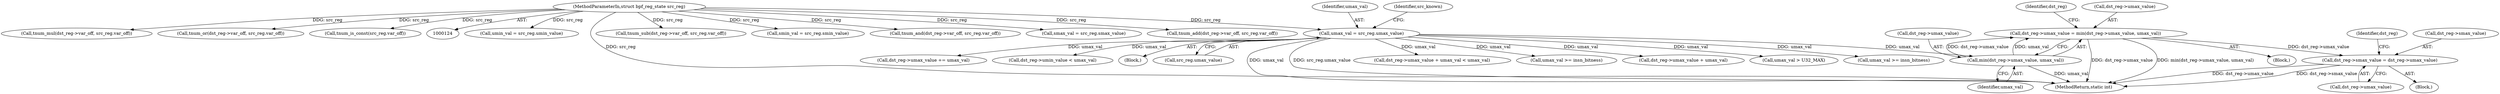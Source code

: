 digraph "0_linux_468f6eafa6c44cb2c5d8aad35e12f06c240a812a@pointer" {
"1000526" [label="(Call,dst_reg->smax_value = dst_reg->umax_value)"];
"1000487" [label="(Call,dst_reg->umax_value = min(dst_reg->umax_value, umax_val))"];
"1000491" [label="(Call,min(dst_reg->umax_value, umax_val))"];
"1000175" [label="(Call,umax_val = src_reg.umax_value)"];
"1000128" [label="(MethodParameterIn,struct bpf_reg_state src_reg)"];
"1000500" [label="(Identifier,dst_reg)"];
"1000175" [label="(Call,umax_val = src_reg.umax_value)"];
"1000526" [label="(Call,dst_reg->smax_value = dst_reg->umax_value)"];
"1000534" [label="(Identifier,dst_reg)"];
"1000265" [label="(Call,dst_reg->umax_value += umax_val)"];
"1000319" [label="(Call,dst_reg->umin_value < umax_val)"];
"1000170" [label="(Call,umin_val = src_reg.umin_value)"];
"1000129" [label="(Block,)"];
"1000176" [label="(Identifier,umax_val)"];
"1000491" [label="(Call,min(dst_reg->umax_value, umax_val))"];
"1000177" [label="(Call,src_reg.umax_value)"];
"1000527" [label="(Call,dst_reg->smax_value)"];
"1000783" [label="(MethodReturn,static int)"];
"1000351" [label="(Call,tnum_sub(dst_reg->var_off, src_reg.var_off))"];
"1000160" [label="(Call,smin_val = src_reg.smin_value)"];
"1000471" [label="(Call,tnum_and(dst_reg->var_off, src_reg.var_off))"];
"1000240" [label="(Call,dst_reg->umax_value + umax_val < umax_val)"];
"1000165" [label="(Call,smax_val = src_reg.smax_value)"];
"1000530" [label="(Call,dst_reg->umax_value)"];
"1000495" [label="(Identifier,umax_val)"];
"1000274" [label="(Call,tnum_add(dst_reg->var_off, src_reg.var_off))"];
"1000492" [label="(Call,dst_reg->umax_value)"];
"1000364" [label="(Call,tnum_mul(dst_reg->var_off, src_reg.var_off))"];
"1000128" [label="(MethodParameterIn,struct bpf_reg_state src_reg)"];
"1000633" [label="(Call,umax_val >= insn_bitness)"];
"1000560" [label="(Call,tnum_or(dst_reg->var_off, src_reg.var_off))"];
"1000241" [label="(Call,dst_reg->umax_value + umax_val)"];
"1000487" [label="(Call,dst_reg->umax_value = min(dst_reg->umax_value, umax_val))"];
"1000488" [label="(Call,dst_reg->umax_value)"];
"1000389" [label="(Call,umax_val > U32_MAX)"];
"1000701" [label="(Call,umax_val >= insn_bitness)"];
"1000181" [label="(Identifier,src_known)"];
"1000182" [label="(Call,tnum_is_const(src_reg.var_off))"];
"1000194" [label="(Block,)"];
"1000518" [label="(Block,)"];
"1000526" -> "1000518"  [label="AST: "];
"1000526" -> "1000530"  [label="CFG: "];
"1000527" -> "1000526"  [label="AST: "];
"1000530" -> "1000526"  [label="AST: "];
"1000534" -> "1000526"  [label="CFG: "];
"1000526" -> "1000783"  [label="DDG: dst_reg->umax_value"];
"1000526" -> "1000783"  [label="DDG: dst_reg->smax_value"];
"1000487" -> "1000526"  [label="DDG: dst_reg->umax_value"];
"1000487" -> "1000194"  [label="AST: "];
"1000487" -> "1000491"  [label="CFG: "];
"1000488" -> "1000487"  [label="AST: "];
"1000491" -> "1000487"  [label="AST: "];
"1000500" -> "1000487"  [label="CFG: "];
"1000487" -> "1000783"  [label="DDG: dst_reg->umax_value"];
"1000487" -> "1000783"  [label="DDG: min(dst_reg->umax_value, umax_val)"];
"1000491" -> "1000487"  [label="DDG: dst_reg->umax_value"];
"1000491" -> "1000487"  [label="DDG: umax_val"];
"1000491" -> "1000495"  [label="CFG: "];
"1000492" -> "1000491"  [label="AST: "];
"1000495" -> "1000491"  [label="AST: "];
"1000491" -> "1000783"  [label="DDG: umax_val"];
"1000175" -> "1000491"  [label="DDG: umax_val"];
"1000175" -> "1000129"  [label="AST: "];
"1000175" -> "1000177"  [label="CFG: "];
"1000176" -> "1000175"  [label="AST: "];
"1000177" -> "1000175"  [label="AST: "];
"1000181" -> "1000175"  [label="CFG: "];
"1000175" -> "1000783"  [label="DDG: umax_val"];
"1000175" -> "1000783"  [label="DDG: src_reg.umax_value"];
"1000128" -> "1000175"  [label="DDG: src_reg"];
"1000175" -> "1000240"  [label="DDG: umax_val"];
"1000175" -> "1000241"  [label="DDG: umax_val"];
"1000175" -> "1000265"  [label="DDG: umax_val"];
"1000175" -> "1000319"  [label="DDG: umax_val"];
"1000175" -> "1000389"  [label="DDG: umax_val"];
"1000175" -> "1000633"  [label="DDG: umax_val"];
"1000175" -> "1000701"  [label="DDG: umax_val"];
"1000128" -> "1000124"  [label="AST: "];
"1000128" -> "1000783"  [label="DDG: src_reg"];
"1000128" -> "1000160"  [label="DDG: src_reg"];
"1000128" -> "1000165"  [label="DDG: src_reg"];
"1000128" -> "1000170"  [label="DDG: src_reg"];
"1000128" -> "1000182"  [label="DDG: src_reg"];
"1000128" -> "1000274"  [label="DDG: src_reg"];
"1000128" -> "1000351"  [label="DDG: src_reg"];
"1000128" -> "1000364"  [label="DDG: src_reg"];
"1000128" -> "1000471"  [label="DDG: src_reg"];
"1000128" -> "1000560"  [label="DDG: src_reg"];
}
